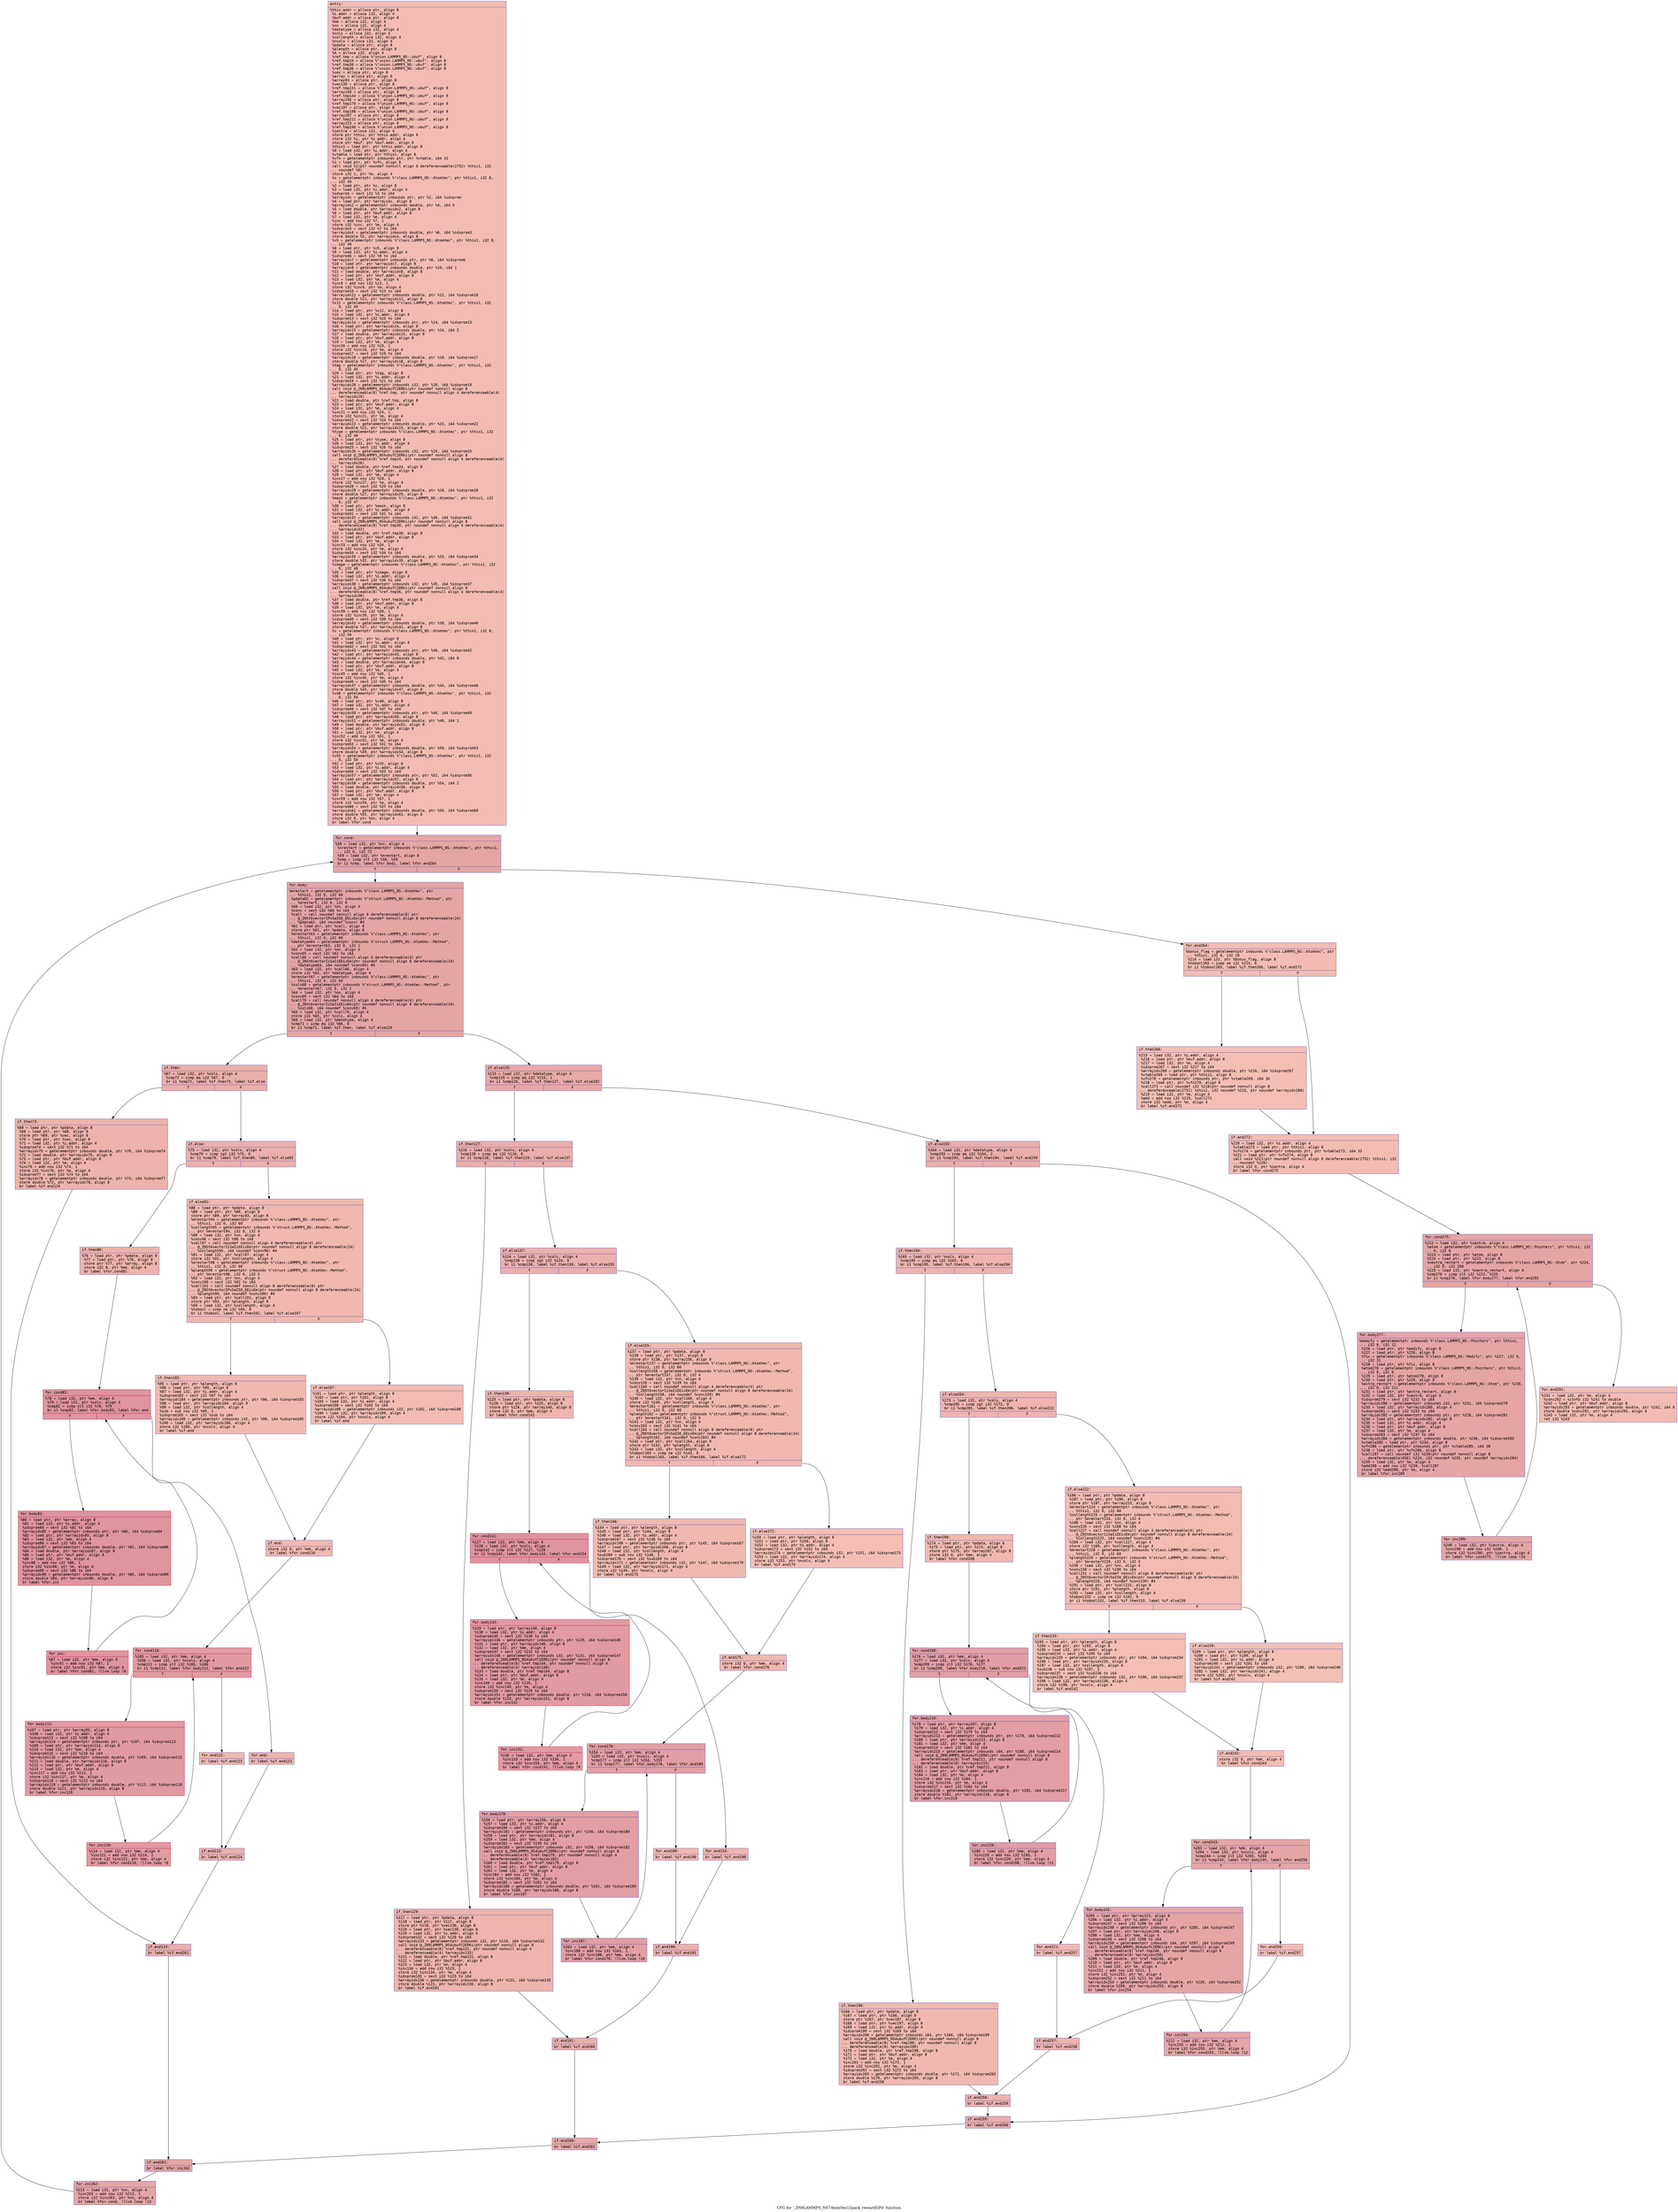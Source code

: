 digraph "CFG for '_ZN9LAMMPS_NS7AtomVec12pack_restartEiPd' function" {
	label="CFG for '_ZN9LAMMPS_NS7AtomVec12pack_restartEiPd' function";

	Node0x56285aaa8e90 [shape=record,color="#3d50c3ff", style=filled, fillcolor="#e1675170" fontname="Courier",label="{entry:\l|  %this.addr = alloca ptr, align 8\l  %i.addr = alloca i32, align 4\l  %buf.addr = alloca ptr, align 8\l  %mm = alloca i32, align 4\l  %nn = alloca i32, align 4\l  %datatype = alloca i32, align 4\l  %cols = alloca i32, align 4\l  %collength = alloca i32, align 4\l  %ncols = alloca i32, align 4\l  %pdata = alloca ptr, align 8\l  %plength = alloca ptr, align 8\l  %m = alloca i32, align 4\l  %ref.tmp = alloca %\"union.LAMMPS_NS::ubuf\", align 8\l  %ref.tmp24 = alloca %\"union.LAMMPS_NS::ubuf\", align 8\l  %ref.tmp30 = alloca %\"union.LAMMPS_NS::ubuf\", align 8\l  %ref.tmp36 = alloca %\"union.LAMMPS_NS::ubuf\", align 8\l  %vec = alloca ptr, align 8\l  %array = alloca ptr, align 8\l  %array93 = alloca ptr, align 8\l  %vec130 = alloca ptr, align 8\l  %ref.tmp131 = alloca %\"union.LAMMPS_NS::ubuf\", align 8\l  %array140 = alloca ptr, align 8\l  %ref.tmp144 = alloca %\"union.LAMMPS_NS::ubuf\", align 8\l  %array156 = alloca ptr, align 8\l  %ref.tmp179 = alloca %\"union.LAMMPS_NS::ubuf\", align 8\l  %vec197 = alloca ptr, align 8\l  %ref.tmp198 = alloca %\"union.LAMMPS_NS::ubuf\", align 8\l  %array207 = alloca ptr, align 8\l  %ref.tmp211 = alloca %\"union.LAMMPS_NS::ubuf\", align 8\l  %array223 = alloca ptr, align 8\l  %ref.tmp246 = alloca %\"union.LAMMPS_NS::ubuf\", align 8\l  %iextra = alloca i32, align 4\l  store ptr %this, ptr %this.addr, align 8\l  store i32 %i, ptr %i.addr, align 4\l  store ptr %buf, ptr %buf.addr, align 8\l  %this1 = load ptr, ptr %this.addr, align 8\l  %0 = load i32, ptr %i.addr, align 4\l  %vtable = load ptr, ptr %this1, align 8\l  %vfn = getelementptr inbounds ptr, ptr %vtable, i64 32\l  %1 = load ptr, ptr %vfn, align 8\l  call void %1(ptr noundef nonnull align 8 dereferenceable(2752) %this1, i32\l... noundef %0)\l  store i32 1, ptr %m, align 4\l  %x = getelementptr inbounds %\"class.LAMMPS_NS::AtomVec\", ptr %this1, i32 0,\l... i32 49\l  %2 = load ptr, ptr %x, align 8\l  %3 = load i32, ptr %i.addr, align 4\l  %idxprom = sext i32 %3 to i64\l  %arrayidx = getelementptr inbounds ptr, ptr %2, i64 %idxprom\l  %4 = load ptr, ptr %arrayidx, align 8\l  %arrayidx2 = getelementptr inbounds double, ptr %4, i64 0\l  %5 = load double, ptr %arrayidx2, align 8\l  %6 = load ptr, ptr %buf.addr, align 8\l  %7 = load i32, ptr %m, align 4\l  %inc = add nsw i32 %7, 1\l  store i32 %inc, ptr %m, align 4\l  %idxprom3 = sext i32 %7 to i64\l  %arrayidx4 = getelementptr inbounds double, ptr %6, i64 %idxprom3\l  store double %5, ptr %arrayidx4, align 8\l  %x5 = getelementptr inbounds %\"class.LAMMPS_NS::AtomVec\", ptr %this1, i32 0,\l... i32 49\l  %8 = load ptr, ptr %x5, align 8\l  %9 = load i32, ptr %i.addr, align 4\l  %idxprom6 = sext i32 %9 to i64\l  %arrayidx7 = getelementptr inbounds ptr, ptr %8, i64 %idxprom6\l  %10 = load ptr, ptr %arrayidx7, align 8\l  %arrayidx8 = getelementptr inbounds double, ptr %10, i64 1\l  %11 = load double, ptr %arrayidx8, align 8\l  %12 = load ptr, ptr %buf.addr, align 8\l  %13 = load i32, ptr %m, align 4\l  %inc9 = add nsw i32 %13, 1\l  store i32 %inc9, ptr %m, align 4\l  %idxprom10 = sext i32 %13 to i64\l  %arrayidx11 = getelementptr inbounds double, ptr %12, i64 %idxprom10\l  store double %11, ptr %arrayidx11, align 8\l  %x12 = getelementptr inbounds %\"class.LAMMPS_NS::AtomVec\", ptr %this1, i32\l... 0, i32 49\l  %14 = load ptr, ptr %x12, align 8\l  %15 = load i32, ptr %i.addr, align 4\l  %idxprom13 = sext i32 %15 to i64\l  %arrayidx14 = getelementptr inbounds ptr, ptr %14, i64 %idxprom13\l  %16 = load ptr, ptr %arrayidx14, align 8\l  %arrayidx15 = getelementptr inbounds double, ptr %16, i64 2\l  %17 = load double, ptr %arrayidx15, align 8\l  %18 = load ptr, ptr %buf.addr, align 8\l  %19 = load i32, ptr %m, align 4\l  %inc16 = add nsw i32 %19, 1\l  store i32 %inc16, ptr %m, align 4\l  %idxprom17 = sext i32 %19 to i64\l  %arrayidx18 = getelementptr inbounds double, ptr %18, i64 %idxprom17\l  store double %17, ptr %arrayidx18, align 8\l  %tag = getelementptr inbounds %\"class.LAMMPS_NS::AtomVec\", ptr %this1, i32\l... 0, i32 45\l  %20 = load ptr, ptr %tag, align 8\l  %21 = load i32, ptr %i.addr, align 4\l  %idxprom19 = sext i32 %21 to i64\l  %arrayidx20 = getelementptr inbounds i32, ptr %20, i64 %idxprom19\l  call void @_ZN9LAMMPS_NS4ubufC2ERKi(ptr noundef nonnull align 8\l... dereferenceable(8) %ref.tmp, ptr noundef nonnull align 4 dereferenceable(4)\l... %arrayidx20)\l  %22 = load double, ptr %ref.tmp, align 8\l  %23 = load ptr, ptr %buf.addr, align 8\l  %24 = load i32, ptr %m, align 4\l  %inc21 = add nsw i32 %24, 1\l  store i32 %inc21, ptr %m, align 4\l  %idxprom22 = sext i32 %24 to i64\l  %arrayidx23 = getelementptr inbounds double, ptr %23, i64 %idxprom22\l  store double %22, ptr %arrayidx23, align 8\l  %type = getelementptr inbounds %\"class.LAMMPS_NS::AtomVec\", ptr %this1, i32\l... 0, i32 46\l  %25 = load ptr, ptr %type, align 8\l  %26 = load i32, ptr %i.addr, align 4\l  %idxprom25 = sext i32 %26 to i64\l  %arrayidx26 = getelementptr inbounds i32, ptr %25, i64 %idxprom25\l  call void @_ZN9LAMMPS_NS4ubufC2ERKi(ptr noundef nonnull align 8\l... dereferenceable(8) %ref.tmp24, ptr noundef nonnull align 4 dereferenceable(4)\l... %arrayidx26)\l  %27 = load double, ptr %ref.tmp24, align 8\l  %28 = load ptr, ptr %buf.addr, align 8\l  %29 = load i32, ptr %m, align 4\l  %inc27 = add nsw i32 %29, 1\l  store i32 %inc27, ptr %m, align 4\l  %idxprom28 = sext i32 %29 to i64\l  %arrayidx29 = getelementptr inbounds double, ptr %28, i64 %idxprom28\l  store double %27, ptr %arrayidx29, align 8\l  %mask = getelementptr inbounds %\"class.LAMMPS_NS::AtomVec\", ptr %this1, i32\l... 0, i32 47\l  %30 = load ptr, ptr %mask, align 8\l  %31 = load i32, ptr %i.addr, align 4\l  %idxprom31 = sext i32 %31 to i64\l  %arrayidx32 = getelementptr inbounds i32, ptr %30, i64 %idxprom31\l  call void @_ZN9LAMMPS_NS4ubufC2ERKi(ptr noundef nonnull align 8\l... dereferenceable(8) %ref.tmp30, ptr noundef nonnull align 4 dereferenceable(4)\l... %arrayidx32)\l  %32 = load double, ptr %ref.tmp30, align 8\l  %33 = load ptr, ptr %buf.addr, align 8\l  %34 = load i32, ptr %m, align 4\l  %inc33 = add nsw i32 %34, 1\l  store i32 %inc33, ptr %m, align 4\l  %idxprom34 = sext i32 %34 to i64\l  %arrayidx35 = getelementptr inbounds double, ptr %33, i64 %idxprom34\l  store double %32, ptr %arrayidx35, align 8\l  %image = getelementptr inbounds %\"class.LAMMPS_NS::AtomVec\", ptr %this1, i32\l... 0, i32 48\l  %35 = load ptr, ptr %image, align 8\l  %36 = load i32, ptr %i.addr, align 4\l  %idxprom37 = sext i32 %36 to i64\l  %arrayidx38 = getelementptr inbounds i32, ptr %35, i64 %idxprom37\l  call void @_ZN9LAMMPS_NS4ubufC2ERKi(ptr noundef nonnull align 8\l... dereferenceable(8) %ref.tmp36, ptr noundef nonnull align 4 dereferenceable(4)\l... %arrayidx38)\l  %37 = load double, ptr %ref.tmp36, align 8\l  %38 = load ptr, ptr %buf.addr, align 8\l  %39 = load i32, ptr %m, align 4\l  %inc39 = add nsw i32 %39, 1\l  store i32 %inc39, ptr %m, align 4\l  %idxprom40 = sext i32 %39 to i64\l  %arrayidx41 = getelementptr inbounds double, ptr %38, i64 %idxprom40\l  store double %37, ptr %arrayidx41, align 8\l  %v = getelementptr inbounds %\"class.LAMMPS_NS::AtomVec\", ptr %this1, i32 0,\l... i32 50\l  %40 = load ptr, ptr %v, align 8\l  %41 = load i32, ptr %i.addr, align 4\l  %idxprom42 = sext i32 %41 to i64\l  %arrayidx43 = getelementptr inbounds ptr, ptr %40, i64 %idxprom42\l  %42 = load ptr, ptr %arrayidx43, align 8\l  %arrayidx44 = getelementptr inbounds double, ptr %42, i64 0\l  %43 = load double, ptr %arrayidx44, align 8\l  %44 = load ptr, ptr %buf.addr, align 8\l  %45 = load i32, ptr %m, align 4\l  %inc45 = add nsw i32 %45, 1\l  store i32 %inc45, ptr %m, align 4\l  %idxprom46 = sext i32 %45 to i64\l  %arrayidx47 = getelementptr inbounds double, ptr %44, i64 %idxprom46\l  store double %43, ptr %arrayidx47, align 8\l  %v48 = getelementptr inbounds %\"class.LAMMPS_NS::AtomVec\", ptr %this1, i32\l... 0, i32 50\l  %46 = load ptr, ptr %v48, align 8\l  %47 = load i32, ptr %i.addr, align 4\l  %idxprom49 = sext i32 %47 to i64\l  %arrayidx50 = getelementptr inbounds ptr, ptr %46, i64 %idxprom49\l  %48 = load ptr, ptr %arrayidx50, align 8\l  %arrayidx51 = getelementptr inbounds double, ptr %48, i64 1\l  %49 = load double, ptr %arrayidx51, align 8\l  %50 = load ptr, ptr %buf.addr, align 8\l  %51 = load i32, ptr %m, align 4\l  %inc52 = add nsw i32 %51, 1\l  store i32 %inc52, ptr %m, align 4\l  %idxprom53 = sext i32 %51 to i64\l  %arrayidx54 = getelementptr inbounds double, ptr %50, i64 %idxprom53\l  store double %49, ptr %arrayidx54, align 8\l  %v55 = getelementptr inbounds %\"class.LAMMPS_NS::AtomVec\", ptr %this1, i32\l... 0, i32 50\l  %52 = load ptr, ptr %v55, align 8\l  %53 = load i32, ptr %i.addr, align 4\l  %idxprom56 = sext i32 %53 to i64\l  %arrayidx57 = getelementptr inbounds ptr, ptr %52, i64 %idxprom56\l  %54 = load ptr, ptr %arrayidx57, align 8\l  %arrayidx58 = getelementptr inbounds double, ptr %54, i64 2\l  %55 = load double, ptr %arrayidx58, align 8\l  %56 = load ptr, ptr %buf.addr, align 8\l  %57 = load i32, ptr %m, align 4\l  %inc59 = add nsw i32 %57, 1\l  store i32 %inc59, ptr %m, align 4\l  %idxprom60 = sext i32 %57 to i64\l  %arrayidx61 = getelementptr inbounds double, ptr %56, i64 %idxprom60\l  store double %55, ptr %arrayidx61, align 8\l  store i32 0, ptr %nn, align 4\l  br label %for.cond\l}"];
	Node0x56285aaa8e90 -> Node0x56285aab4070[tooltip="entry -> for.cond\nProbability 100.00%" ];
	Node0x56285aab4070 [shape=record,color="#3d50c3ff", style=filled, fillcolor="#c5333470" fontname="Courier",label="{for.cond:\l|  %58 = load i32, ptr %nn, align 4\l  %nrestart = getelementptr inbounds %\"class.LAMMPS_NS::AtomVec\", ptr %this1,\l... i32 0, i32 72\l  %59 = load i32, ptr %nrestart, align 8\l  %cmp = icmp slt i32 %58, %59\l  br i1 %cmp, label %for.body, label %for.end264\l|{<s0>T|<s1>F}}"];
	Node0x56285aab4070:s0 -> Node0x56285aab4400[tooltip="for.cond -> for.body\nProbability 96.88%" ];
	Node0x56285aab4070:s1 -> Node0x56285aab4480[tooltip="for.cond -> for.end264\nProbability 3.12%" ];
	Node0x56285aab4400 [shape=record,color="#3d50c3ff", style=filled, fillcolor="#c5333470" fontname="Courier",label="{for.body:\l|  %mrestart = getelementptr inbounds %\"class.LAMMPS_NS::AtomVec\", ptr\l... %this1, i32 0, i32 60\l  %pdata62 = getelementptr inbounds %\"struct.LAMMPS_NS::AtomVec::Method\", ptr\l... %mrestart, i32 0, i32 0\l  %60 = load i32, ptr %nn, align 4\l  %conv = sext i32 %60 to i64\l  %call = call noundef nonnull align 8 dereferenceable(8) ptr\l... @_ZNSt6vectorIPvSaIS0_EEixEm(ptr noundef nonnull align 8 dereferenceable(24)\l... %pdata62, i64 noundef %conv) #4\l  %61 = load ptr, ptr %call, align 8\l  store ptr %61, ptr %pdata, align 8\l  %mrestart63 = getelementptr inbounds %\"class.LAMMPS_NS::AtomVec\", ptr\l... %this1, i32 0, i32 60\l  %datatype64 = getelementptr inbounds %\"struct.LAMMPS_NS::AtomVec::Method\",\l... ptr %mrestart63, i32 0, i32 1\l  %62 = load i32, ptr %nn, align 4\l  %conv65 = sext i32 %62 to i64\l  %call66 = call noundef nonnull align 4 dereferenceable(4) ptr\l... @_ZNSt6vectorIiSaIiEEixEm(ptr noundef nonnull align 8 dereferenceable(24)\l... %datatype64, i64 noundef %conv65) #4\l  %63 = load i32, ptr %call66, align 4\l  store i32 %63, ptr %datatype, align 4\l  %mrestart67 = getelementptr inbounds %\"class.LAMMPS_NS::AtomVec\", ptr\l... %this1, i32 0, i32 60\l  %cols68 = getelementptr inbounds %\"struct.LAMMPS_NS::AtomVec::Method\", ptr\l... %mrestart67, i32 0, i32 2\l  %64 = load i32, ptr %nn, align 4\l  %conv69 = sext i32 %64 to i64\l  %call70 = call noundef nonnull align 4 dereferenceable(4) ptr\l... @_ZNSt6vectorIiSaIiEEixEm(ptr noundef nonnull align 8 dereferenceable(24)\l... %cols68, i64 noundef %conv69) #4\l  %65 = load i32, ptr %call70, align 4\l  store i32 %65, ptr %cols, align 4\l  %66 = load i32, ptr %datatype, align 4\l  %cmp71 = icmp eq i32 %66, 0\l  br i1 %cmp71, label %if.then, label %if.else125\l|{<s0>T|<s1>F}}"];
	Node0x56285aab4400:s0 -> Node0x56285aab5740[tooltip="for.body -> if.then\nProbability 37.50%" ];
	Node0x56285aab4400:s1 -> Node0x56285aab57b0[tooltip="for.body -> if.else125\nProbability 62.50%" ];
	Node0x56285aab5740 [shape=record,color="#3d50c3ff", style=filled, fillcolor="#d0473d70" fontname="Courier",label="{if.then:\l|  %67 = load i32, ptr %cols, align 4\l  %cmp72 = icmp eq i32 %67, 0\l  br i1 %cmp72, label %if.then73, label %if.else\l|{<s0>T|<s1>F}}"];
	Node0x56285aab5740:s0 -> Node0x56285aab59e0[tooltip="if.then -> if.then73\nProbability 37.50%" ];
	Node0x56285aab5740:s1 -> Node0x56285aab5a30[tooltip="if.then -> if.else\nProbability 62.50%" ];
	Node0x56285aab59e0 [shape=record,color="#3d50c3ff", style=filled, fillcolor="#d6524470" fontname="Courier",label="{if.then73:\l|  %68 = load ptr, ptr %pdata, align 8\l  %69 = load ptr, ptr %68, align 8\l  store ptr %69, ptr %vec, align 8\l  %70 = load ptr, ptr %vec, align 8\l  %71 = load i32, ptr %i.addr, align 4\l  %idxprom74 = sext i32 %71 to i64\l  %arrayidx75 = getelementptr inbounds double, ptr %70, i64 %idxprom74\l  %72 = load double, ptr %arrayidx75, align 8\l  %73 = load ptr, ptr %buf.addr, align 8\l  %74 = load i32, ptr %m, align 4\l  %inc76 = add nsw i32 %74, 1\l  store i32 %inc76, ptr %m, align 4\l  %idxprom77 = sext i32 %74 to i64\l  %arrayidx78 = getelementptr inbounds double, ptr %73, i64 %idxprom77\l  store double %72, ptr %arrayidx78, align 8\l  br label %if.end124\l}"];
	Node0x56285aab59e0 -> Node0x56285aab6440[tooltip="if.then73 -> if.end124\nProbability 100.00%" ];
	Node0x56285aab5a30 [shape=record,color="#3d50c3ff", style=filled, fillcolor="#d24b4070" fontname="Courier",label="{if.else:\l|  %75 = load i32, ptr %cols, align 4\l  %cmp79 = icmp sgt i32 %75, 0\l  br i1 %cmp79, label %if.then80, label %if.else92\l|{<s0>T|<s1>F}}"];
	Node0x56285aab5a30:s0 -> Node0x56285aab6660[tooltip="if.else -> if.then80\nProbability 62.50%" ];
	Node0x56285aab5a30:s1 -> Node0x56285aab66e0[tooltip="if.else -> if.else92\nProbability 37.50%" ];
	Node0x56285aab6660 [shape=record,color="#3d50c3ff", style=filled, fillcolor="#d6524470" fontname="Courier",label="{if.then80:\l|  %76 = load ptr, ptr %pdata, align 8\l  %77 = load ptr, ptr %76, align 8\l  store ptr %77, ptr %array, align 8\l  store i32 0, ptr %mm, align 4\l  br label %for.cond81\l}"];
	Node0x56285aab6660 -> Node0x56285aab6a50[tooltip="if.then80 -> for.cond81\nProbability 100.00%" ];
	Node0x56285aab6a50 [shape=record,color="#b70d28ff", style=filled, fillcolor="#b70d2870" fontname="Courier",label="{for.cond81:\l|  %78 = load i32, ptr %mm, align 4\l  %79 = load i32, ptr %cols, align 4\l  %cmp82 = icmp slt i32 %78, %79\l  br i1 %cmp82, label %for.body83, label %for.end\l|{<s0>T|<s1>F}}"];
	Node0x56285aab6a50:s0 -> Node0x56285aab6cf0[tooltip="for.cond81 -> for.body83\nProbability 96.88%" ];
	Node0x56285aab6a50:s1 -> Node0x56285aab6d70[tooltip="for.cond81 -> for.end\nProbability 3.12%" ];
	Node0x56285aab6cf0 [shape=record,color="#b70d28ff", style=filled, fillcolor="#b70d2870" fontname="Courier",label="{for.body83:\l|  %80 = load ptr, ptr %array, align 8\l  %81 = load i32, ptr %i.addr, align 4\l  %idxprom84 = sext i32 %81 to i64\l  %arrayidx85 = getelementptr inbounds ptr, ptr %80, i64 %idxprom84\l  %82 = load ptr, ptr %arrayidx85, align 8\l  %83 = load i32, ptr %mm, align 4\l  %idxprom86 = sext i32 %83 to i64\l  %arrayidx87 = getelementptr inbounds double, ptr %82, i64 %idxprom86\l  %84 = load double, ptr %arrayidx87, align 8\l  %85 = load ptr, ptr %buf.addr, align 8\l  %86 = load i32, ptr %m, align 4\l  %inc88 = add nsw i32 %86, 1\l  store i32 %inc88, ptr %m, align 4\l  %idxprom89 = sext i32 %86 to i64\l  %arrayidx90 = getelementptr inbounds double, ptr %85, i64 %idxprom89\l  store double %84, ptr %arrayidx90, align 8\l  br label %for.inc\l}"];
	Node0x56285aab6cf0 -> Node0x56285aab7850[tooltip="for.body83 -> for.inc\nProbability 100.00%" ];
	Node0x56285aab7850 [shape=record,color="#b70d28ff", style=filled, fillcolor="#b70d2870" fontname="Courier",label="{for.inc:\l|  %87 = load i32, ptr %mm, align 4\l  %inc91 = add nsw i32 %87, 1\l  store i32 %inc91, ptr %mm, align 4\l  br label %for.cond81, !llvm.loop !6\l}"];
	Node0x56285aab7850 -> Node0x56285aab6a50[tooltip="for.inc -> for.cond81\nProbability 100.00%" ];
	Node0x56285aab6d70 [shape=record,color="#3d50c3ff", style=filled, fillcolor="#d6524470" fontname="Courier",label="{for.end:\l|  br label %if.end123\l}"];
	Node0x56285aab6d70 -> Node0x56285aab7cc0[tooltip="for.end -> if.end123\nProbability 100.00%" ];
	Node0x56285aab66e0 [shape=record,color="#3d50c3ff", style=filled, fillcolor="#dc5d4a70" fontname="Courier",label="{if.else92:\l|  %88 = load ptr, ptr %pdata, align 8\l  %89 = load ptr, ptr %88, align 8\l  store ptr %89, ptr %array93, align 8\l  %mrestart94 = getelementptr inbounds %\"class.LAMMPS_NS::AtomVec\", ptr\l... %this1, i32 0, i32 60\l  %collength95 = getelementptr inbounds %\"struct.LAMMPS_NS::AtomVec::Method\",\l... ptr %mrestart94, i32 0, i32 4\l  %90 = load i32, ptr %nn, align 4\l  %conv96 = sext i32 %90 to i64\l  %call97 = call noundef nonnull align 4 dereferenceable(4) ptr\l... @_ZNSt6vectorIiSaIiEEixEm(ptr noundef nonnull align 8 dereferenceable(24)\l... %collength95, i64 noundef %conv96) #4\l  %91 = load i32, ptr %call97, align 4\l  store i32 %91, ptr %collength, align 4\l  %mrestart98 = getelementptr inbounds %\"class.LAMMPS_NS::AtomVec\", ptr\l... %this1, i32 0, i32 60\l  %plength99 = getelementptr inbounds %\"struct.LAMMPS_NS::AtomVec::Method\",\l... ptr %mrestart98, i32 0, i32 5\l  %92 = load i32, ptr %nn, align 4\l  %conv100 = sext i32 %92 to i64\l  %call101 = call noundef nonnull align 8 dereferenceable(8) ptr\l... @_ZNSt6vectorIPvSaIS0_EEixEm(ptr noundef nonnull align 8 dereferenceable(24)\l... %plength99, i64 noundef %conv100) #4\l  %93 = load ptr, ptr %call101, align 8\l  store ptr %93, ptr %plength, align 8\l  %94 = load i32, ptr %collength, align 4\l  %tobool = icmp ne i32 %94, 0\l  br i1 %tobool, label %if.then102, label %if.else107\l|{<s0>T|<s1>F}}"];
	Node0x56285aab66e0:s0 -> Node0x56285aab8ba0[tooltip="if.else92 -> if.then102\nProbability 62.50%" ];
	Node0x56285aab66e0:s1 -> Node0x56285aab8bf0[tooltip="if.else92 -> if.else107\nProbability 37.50%" ];
	Node0x56285aab8ba0 [shape=record,color="#3d50c3ff", style=filled, fillcolor="#de614d70" fontname="Courier",label="{if.then102:\l|  %95 = load ptr, ptr %plength, align 8\l  %96 = load ptr, ptr %95, align 8\l  %97 = load i32, ptr %i.addr, align 4\l  %idxprom103 = sext i32 %97 to i64\l  %arrayidx104 = getelementptr inbounds ptr, ptr %96, i64 %idxprom103\l  %98 = load ptr, ptr %arrayidx104, align 8\l  %99 = load i32, ptr %collength, align 4\l  %sub = sub nsw i32 %99, 1\l  %idxprom105 = sext i32 %sub to i64\l  %arrayidx106 = getelementptr inbounds i32, ptr %98, i64 %idxprom105\l  %100 = load i32, ptr %arrayidx106, align 4\l  store i32 %100, ptr %ncols, align 4\l  br label %if.end\l}"];
	Node0x56285aab8ba0 -> Node0x56285aab2740[tooltip="if.then102 -> if.end\nProbability 100.00%" ];
	Node0x56285aab8bf0 [shape=record,color="#3d50c3ff", style=filled, fillcolor="#e1675170" fontname="Courier",label="{if.else107:\l|  %101 = load ptr, ptr %plength, align 8\l  %102 = load ptr, ptr %101, align 8\l  %103 = load i32, ptr %i.addr, align 4\l  %idxprom108 = sext i32 %103 to i64\l  %arrayidx109 = getelementptr inbounds i32, ptr %102, i64 %idxprom108\l  %104 = load i32, ptr %arrayidx109, align 4\l  store i32 %104, ptr %ncols, align 4\l  br label %if.end\l}"];
	Node0x56285aab8bf0 -> Node0x56285aab2740[tooltip="if.else107 -> if.end\nProbability 100.00%" ];
	Node0x56285aab2740 [shape=record,color="#3d50c3ff", style=filled, fillcolor="#dc5d4a70" fontname="Courier",label="{if.end:\l|  store i32 0, ptr %mm, align 4\l  br label %for.cond110\l}"];
	Node0x56285aab2740 -> Node0x56285aaba220[tooltip="if.end -> for.cond110\nProbability 100.00%" ];
	Node0x56285aaba220 [shape=record,color="#b70d28ff", style=filled, fillcolor="#bb1b2c70" fontname="Courier",label="{for.cond110:\l|  %105 = load i32, ptr %mm, align 4\l  %106 = load i32, ptr %ncols, align 4\l  %cmp111 = icmp slt i32 %105, %106\l  br i1 %cmp111, label %for.body112, label %for.end122\l|{<s0>T|<s1>F}}"];
	Node0x56285aaba220:s0 -> Node0x56285aaba4c0[tooltip="for.cond110 -> for.body112\nProbability 96.88%" ];
	Node0x56285aaba220:s1 -> Node0x56285aaba540[tooltip="for.cond110 -> for.end122\nProbability 3.12%" ];
	Node0x56285aaba4c0 [shape=record,color="#b70d28ff", style=filled, fillcolor="#bb1b2c70" fontname="Courier",label="{for.body112:\l|  %107 = load ptr, ptr %array93, align 8\l  %108 = load i32, ptr %i.addr, align 4\l  %idxprom113 = sext i32 %108 to i64\l  %arrayidx114 = getelementptr inbounds ptr, ptr %107, i64 %idxprom113\l  %109 = load ptr, ptr %arrayidx114, align 8\l  %110 = load i32, ptr %mm, align 4\l  %idxprom115 = sext i32 %110 to i64\l  %arrayidx116 = getelementptr inbounds double, ptr %109, i64 %idxprom115\l  %111 = load double, ptr %arrayidx116, align 8\l  %112 = load ptr, ptr %buf.addr, align 8\l  %113 = load i32, ptr %m, align 4\l  %inc117 = add nsw i32 %113, 1\l  store i32 %inc117, ptr %m, align 4\l  %idxprom118 = sext i32 %113 to i64\l  %arrayidx119 = getelementptr inbounds double, ptr %112, i64 %idxprom118\l  store double %111, ptr %arrayidx119, align 8\l  br label %for.inc120\l}"];
	Node0x56285aaba4c0 -> Node0x56285aabb030[tooltip="for.body112 -> for.inc120\nProbability 100.00%" ];
	Node0x56285aabb030 [shape=record,color="#b70d28ff", style=filled, fillcolor="#bb1b2c70" fontname="Courier",label="{for.inc120:\l|  %114 = load i32, ptr %mm, align 4\l  %inc121 = add nsw i32 %114, 1\l  store i32 %inc121, ptr %mm, align 4\l  br label %for.cond110, !llvm.loop !8\l}"];
	Node0x56285aabb030 -> Node0x56285aaba220[tooltip="for.inc120 -> for.cond110\nProbability 100.00%" ];
	Node0x56285aaba540 [shape=record,color="#3d50c3ff", style=filled, fillcolor="#dc5d4a70" fontname="Courier",label="{for.end122:\l|  br label %if.end123\l}"];
	Node0x56285aaba540 -> Node0x56285aab7cc0[tooltip="for.end122 -> if.end123\nProbability 100.00%" ];
	Node0x56285aab7cc0 [shape=record,color="#3d50c3ff", style=filled, fillcolor="#d24b4070" fontname="Courier",label="{if.end123:\l|  br label %if.end124\l}"];
	Node0x56285aab7cc0 -> Node0x56285aab6440[tooltip="if.end123 -> if.end124\nProbability 100.00%" ];
	Node0x56285aab6440 [shape=record,color="#3d50c3ff", style=filled, fillcolor="#d0473d70" fontname="Courier",label="{if.end124:\l|  br label %if.end261\l}"];
	Node0x56285aab6440 -> Node0x56285aabb590[tooltip="if.end124 -> if.end261\nProbability 100.00%" ];
	Node0x56285aab57b0 [shape=record,color="#3d50c3ff", style=filled, fillcolor="#ca3b3770" fontname="Courier",label="{if.else125:\l|  %115 = load i32, ptr %datatype, align 4\l  %cmp126 = icmp eq i32 %115, 1\l  br i1 %cmp126, label %if.then127, label %if.else192\l|{<s0>T|<s1>F}}"];
	Node0x56285aab57b0:s0 -> Node0x56285aabb7b0[tooltip="if.else125 -> if.then127\nProbability 50.00%" ];
	Node0x56285aab57b0:s1 -> Node0x56285aabb830[tooltip="if.else125 -> if.else192\nProbability 50.00%" ];
	Node0x56285aabb7b0 [shape=record,color="#3d50c3ff", style=filled, fillcolor="#d0473d70" fontname="Courier",label="{if.then127:\l|  %116 = load i32, ptr %cols, align 4\l  %cmp128 = icmp eq i32 %116, 0\l  br i1 %cmp128, label %if.then129, label %if.else137\l|{<s0>T|<s1>F}}"];
	Node0x56285aabb7b0:s0 -> Node0x56285aabba90[tooltip="if.then127 -> if.then129\nProbability 37.50%" ];
	Node0x56285aabb7b0:s1 -> Node0x56285aabbb10[tooltip="if.then127 -> if.else137\nProbability 62.50%" ];
	Node0x56285aabba90 [shape=record,color="#3d50c3ff", style=filled, fillcolor="#d8564670" fontname="Courier",label="{if.then129:\l|  %117 = load ptr, ptr %pdata, align 8\l  %118 = load ptr, ptr %117, align 8\l  store ptr %118, ptr %vec130, align 8\l  %119 = load ptr, ptr %vec130, align 8\l  %120 = load i32, ptr %i.addr, align 4\l  %idxprom132 = sext i32 %120 to i64\l  %arrayidx133 = getelementptr inbounds i32, ptr %119, i64 %idxprom132\l  call void @_ZN9LAMMPS_NS4ubufC2ERKi(ptr noundef nonnull align 8\l... dereferenceable(8) %ref.tmp131, ptr noundef nonnull align 4\l... dereferenceable(4) %arrayidx133)\l  %121 = load double, ptr %ref.tmp131, align 8\l  %122 = load ptr, ptr %buf.addr, align 8\l  %123 = load i32, ptr %m, align 4\l  %inc134 = add nsw i32 %123, 1\l  store i32 %inc134, ptr %m, align 4\l  %idxprom135 = sext i32 %123 to i64\l  %arrayidx136 = getelementptr inbounds double, ptr %122, i64 %idxprom135\l  store double %121, ptr %arrayidx136, align 8\l  br label %if.end191\l}"];
	Node0x56285aabba90 -> Node0x56285aab3120[tooltip="if.then129 -> if.end191\nProbability 100.00%" ];
	Node0x56285aabbb10 [shape=record,color="#3d50c3ff", style=filled, fillcolor="#d24b4070" fontname="Courier",label="{if.else137:\l|  %124 = load i32, ptr %cols, align 4\l  %cmp138 = icmp sgt i32 %124, 0\l  br i1 %cmp138, label %if.then139, label %if.else155\l|{<s0>T|<s1>F}}"];
	Node0x56285aabbb10:s0 -> Node0x56285aab3320[tooltip="if.else137 -> if.then139\nProbability 62.50%" ];
	Node0x56285aabbb10:s1 -> Node0x56285aab33a0[tooltip="if.else137 -> if.else155\nProbability 37.50%" ];
	Node0x56285aab3320 [shape=record,color="#3d50c3ff", style=filled, fillcolor="#d8564670" fontname="Courier",label="{if.then139:\l|  %125 = load ptr, ptr %pdata, align 8\l  %126 = load ptr, ptr %125, align 8\l  store ptr %126, ptr %array140, align 8\l  store i32 0, ptr %mm, align 4\l  br label %for.cond141\l}"];
	Node0x56285aab3320 -> Node0x56285aab3710[tooltip="if.then139 -> for.cond141\nProbability 100.00%" ];
	Node0x56285aab3710 [shape=record,color="#b70d28ff", style=filled, fillcolor="#b70d2870" fontname="Courier",label="{for.cond141:\l|  %127 = load i32, ptr %mm, align 4\l  %128 = load i32, ptr %cols, align 4\l  %cmp142 = icmp slt i32 %127, %128\l  br i1 %cmp142, label %for.body143, label %for.end154\l|{<s0>T|<s1>F}}"];
	Node0x56285aab3710:s0 -> Node0x56285aab39b0[tooltip="for.cond141 -> for.body143\nProbability 96.88%" ];
	Node0x56285aab3710:s1 -> Node0x56285aab3a30[tooltip="for.cond141 -> for.end154\nProbability 3.12%" ];
	Node0x56285aab39b0 [shape=record,color="#b70d28ff", style=filled, fillcolor="#bb1b2c70" fontname="Courier",label="{for.body143:\l|  %129 = load ptr, ptr %array140, align 8\l  %130 = load i32, ptr %i.addr, align 4\l  %idxprom145 = sext i32 %130 to i64\l  %arrayidx146 = getelementptr inbounds ptr, ptr %129, i64 %idxprom145\l  %131 = load ptr, ptr %arrayidx146, align 8\l  %132 = load i32, ptr %mm, align 4\l  %idxprom147 = sext i32 %132 to i64\l  %arrayidx148 = getelementptr inbounds i32, ptr %131, i64 %idxprom147\l  call void @_ZN9LAMMPS_NS4ubufC2ERKi(ptr noundef nonnull align 8\l... dereferenceable(8) %ref.tmp144, ptr noundef nonnull align 4\l... dereferenceable(4) %arrayidx148)\l  %133 = load double, ptr %ref.tmp144, align 8\l  %134 = load ptr, ptr %buf.addr, align 8\l  %135 = load i32, ptr %m, align 4\l  %inc149 = add nsw i32 %135, 1\l  store i32 %inc149, ptr %m, align 4\l  %idxprom150 = sext i32 %135 to i64\l  %arrayidx151 = getelementptr inbounds double, ptr %134, i64 %idxprom150\l  store double %133, ptr %arrayidx151, align 8\l  br label %for.inc152\l}"];
	Node0x56285aab39b0 -> Node0x56285aabe7a0[tooltip="for.body143 -> for.inc152\nProbability 100.00%" ];
	Node0x56285aabe7a0 [shape=record,color="#b70d28ff", style=filled, fillcolor="#bb1b2c70" fontname="Courier",label="{for.inc152:\l|  %136 = load i32, ptr %mm, align 4\l  %inc153 = add nsw i32 %136, 1\l  store i32 %inc153, ptr %mm, align 4\l  br label %for.cond141, !llvm.loop !9\l}"];
	Node0x56285aabe7a0 -> Node0x56285aab3710[tooltip="for.inc152 -> for.cond141\nProbability 100.00%" ];
	Node0x56285aab3a30 [shape=record,color="#3d50c3ff", style=filled, fillcolor="#d8564670" fontname="Courier",label="{for.end154:\l|  br label %if.end190\l}"];
	Node0x56285aab3a30 -> Node0x56285aabec00[tooltip="for.end154 -> if.end190\nProbability 100.00%" ];
	Node0x56285aab33a0 [shape=record,color="#3d50c3ff", style=filled, fillcolor="#dc5d4a70" fontname="Courier",label="{if.else155:\l|  %137 = load ptr, ptr %pdata, align 8\l  %138 = load ptr, ptr %137, align 8\l  store ptr %138, ptr %array156, align 8\l  %mrestart157 = getelementptr inbounds %\"class.LAMMPS_NS::AtomVec\", ptr\l... %this1, i32 0, i32 60\l  %collength158 = getelementptr inbounds %\"struct.LAMMPS_NS::AtomVec::Method\",\l... ptr %mrestart157, i32 0, i32 4\l  %139 = load i32, ptr %nn, align 4\l  %conv159 = sext i32 %139 to i64\l  %call160 = call noundef nonnull align 4 dereferenceable(4) ptr\l... @_ZNSt6vectorIiSaIiEEixEm(ptr noundef nonnull align 8 dereferenceable(24)\l... %collength158, i64 noundef %conv159) #4\l  %140 = load i32, ptr %call160, align 4\l  store i32 %140, ptr %collength, align 4\l  %mrestart161 = getelementptr inbounds %\"class.LAMMPS_NS::AtomVec\", ptr\l... %this1, i32 0, i32 60\l  %plength162 = getelementptr inbounds %\"struct.LAMMPS_NS::AtomVec::Method\",\l... ptr %mrestart161, i32 0, i32 5\l  %141 = load i32, ptr %nn, align 4\l  %conv163 = sext i32 %141 to i64\l  %call164 = call noundef nonnull align 8 dereferenceable(8) ptr\l... @_ZNSt6vectorIPvSaIS0_EEixEm(ptr noundef nonnull align 8 dereferenceable(24)\l... %plength162, i64 noundef %conv163) #4\l  %142 = load ptr, ptr %call164, align 8\l  store ptr %142, ptr %plength, align 8\l  %143 = load i32, ptr %collength, align 4\l  %tobool165 = icmp ne i32 %143, 0\l  br i1 %tobool165, label %if.then166, label %if.else172\l|{<s0>T|<s1>F}}"];
	Node0x56285aab33a0:s0 -> Node0x56285aabfae0[tooltip="if.else155 -> if.then166\nProbability 62.50%" ];
	Node0x56285aab33a0:s1 -> Node0x56285aabfb30[tooltip="if.else155 -> if.else172\nProbability 37.50%" ];
	Node0x56285aabfae0 [shape=record,color="#3d50c3ff", style=filled, fillcolor="#de614d70" fontname="Courier",label="{if.then166:\l|  %144 = load ptr, ptr %plength, align 8\l  %145 = load ptr, ptr %144, align 8\l  %146 = load i32, ptr %i.addr, align 4\l  %idxprom167 = sext i32 %146 to i64\l  %arrayidx168 = getelementptr inbounds ptr, ptr %145, i64 %idxprom167\l  %147 = load ptr, ptr %arrayidx168, align 8\l  %148 = load i32, ptr %collength, align 4\l  %sub169 = sub nsw i32 %148, 1\l  %idxprom170 = sext i32 %sub169 to i64\l  %arrayidx171 = getelementptr inbounds i32, ptr %147, i64 %idxprom170\l  %149 = load i32, ptr %arrayidx171, align 4\l  store i32 %149, ptr %ncols, align 4\l  br label %if.end175\l}"];
	Node0x56285aabfae0 -> Node0x56285aac0370[tooltip="if.then166 -> if.end175\nProbability 100.00%" ];
	Node0x56285aabfb30 [shape=record,color="#3d50c3ff", style=filled, fillcolor="#e36c5570" fontname="Courier",label="{if.else172:\l|  %150 = load ptr, ptr %plength, align 8\l  %151 = load ptr, ptr %150, align 8\l  %152 = load i32, ptr %i.addr, align 4\l  %idxprom173 = sext i32 %152 to i64\l  %arrayidx174 = getelementptr inbounds i32, ptr %151, i64 %idxprom173\l  %153 = load i32, ptr %arrayidx174, align 4\l  store i32 %153, ptr %ncols, align 4\l  br label %if.end175\l}"];
	Node0x56285aabfb30 -> Node0x56285aac0370[tooltip="if.else172 -> if.end175\nProbability 100.00%" ];
	Node0x56285aac0370 [shape=record,color="#3d50c3ff", style=filled, fillcolor="#dc5d4a70" fontname="Courier",label="{if.end175:\l|  store i32 0, ptr %mm, align 4\l  br label %for.cond176\l}"];
	Node0x56285aac0370 -> Node0x56285aac0980[tooltip="if.end175 -> for.cond176\nProbability 100.00%" ];
	Node0x56285aac0980 [shape=record,color="#3d50c3ff", style=filled, fillcolor="#be242e70" fontname="Courier",label="{for.cond176:\l|  %154 = load i32, ptr %mm, align 4\l  %155 = load i32, ptr %ncols, align 4\l  %cmp177 = icmp slt i32 %154, %155\l  br i1 %cmp177, label %for.body178, label %for.end189\l|{<s0>T|<s1>F}}"];
	Node0x56285aac0980:s0 -> Node0x56285aac0c20[tooltip="for.cond176 -> for.body178\nProbability 96.88%" ];
	Node0x56285aac0980:s1 -> Node0x56285aac0ca0[tooltip="for.cond176 -> for.end189\nProbability 3.12%" ];
	Node0x56285aac0c20 [shape=record,color="#3d50c3ff", style=filled, fillcolor="#be242e70" fontname="Courier",label="{for.body178:\l|  %156 = load ptr, ptr %array156, align 8\l  %157 = load i32, ptr %i.addr, align 4\l  %idxprom180 = sext i32 %157 to i64\l  %arrayidx181 = getelementptr inbounds ptr, ptr %156, i64 %idxprom180\l  %158 = load ptr, ptr %arrayidx181, align 8\l  %159 = load i32, ptr %mm, align 4\l  %idxprom182 = sext i32 %159 to i64\l  %arrayidx183 = getelementptr inbounds i32, ptr %158, i64 %idxprom182\l  call void @_ZN9LAMMPS_NS4ubufC2ERKi(ptr noundef nonnull align 8\l... dereferenceable(8) %ref.tmp179, ptr noundef nonnull align 4\l... dereferenceable(4) %arrayidx183)\l  %160 = load double, ptr %ref.tmp179, align 8\l  %161 = load ptr, ptr %buf.addr, align 8\l  %162 = load i32, ptr %m, align 4\l  %inc184 = add nsw i32 %162, 1\l  store i32 %inc184, ptr %m, align 4\l  %idxprom185 = sext i32 %162 to i64\l  %arrayidx186 = getelementptr inbounds double, ptr %161, i64 %idxprom185\l  store double %160, ptr %arrayidx186, align 8\l  br label %for.inc187\l}"];
	Node0x56285aac0c20 -> Node0x56285aac18c0[tooltip="for.body178 -> for.inc187\nProbability 100.00%" ];
	Node0x56285aac18c0 [shape=record,color="#3d50c3ff", style=filled, fillcolor="#be242e70" fontname="Courier",label="{for.inc187:\l|  %163 = load i32, ptr %mm, align 4\l  %inc188 = add nsw i32 %163, 1\l  store i32 %inc188, ptr %mm, align 4\l  br label %for.cond176, !llvm.loop !10\l}"];
	Node0x56285aac18c0 -> Node0x56285aac0980[tooltip="for.inc187 -> for.cond176\nProbability 100.00%" ];
	Node0x56285aac0ca0 [shape=record,color="#3d50c3ff", style=filled, fillcolor="#dc5d4a70" fontname="Courier",label="{for.end189:\l|  br label %if.end190\l}"];
	Node0x56285aac0ca0 -> Node0x56285aabec00[tooltip="for.end189 -> if.end190\nProbability 100.00%" ];
	Node0x56285aabec00 [shape=record,color="#3d50c3ff", style=filled, fillcolor="#d24b4070" fontname="Courier",label="{if.end190:\l|  br label %if.end191\l}"];
	Node0x56285aabec00 -> Node0x56285aab3120[tooltip="if.end190 -> if.end191\nProbability 100.00%" ];
	Node0x56285aab3120 [shape=record,color="#3d50c3ff", style=filled, fillcolor="#d0473d70" fontname="Courier",label="{if.end191:\l|  br label %if.end260\l}"];
	Node0x56285aab3120 -> Node0x56285aac1e00[tooltip="if.end191 -> if.end260\nProbability 100.00%" ];
	Node0x56285aabb830 [shape=record,color="#3d50c3ff", style=filled, fillcolor="#d0473d70" fontname="Courier",label="{if.else192:\l|  %164 = load i32, ptr %datatype, align 4\l  %cmp193 = icmp eq i32 %164, 2\l  br i1 %cmp193, label %if.then194, label %if.end259\l|{<s0>T|<s1>F}}"];
	Node0x56285aabb830:s0 -> Node0x56285aac2020[tooltip="if.else192 -> if.then194\nProbability 50.00%" ];
	Node0x56285aabb830:s1 -> Node0x56285aac20a0[tooltip="if.else192 -> if.end259\nProbability 50.00%" ];
	Node0x56285aac2020 [shape=record,color="#3d50c3ff", style=filled, fillcolor="#d6524470" fontname="Courier",label="{if.then194:\l|  %165 = load i32, ptr %cols, align 4\l  %cmp195 = icmp eq i32 %165, 0\l  br i1 %cmp195, label %if.then196, label %if.else204\l|{<s0>T|<s1>F}}"];
	Node0x56285aac2020:s0 -> Node0x56285aac2300[tooltip="if.then194 -> if.then196\nProbability 37.50%" ];
	Node0x56285aac2020:s1 -> Node0x56285aac2380[tooltip="if.then194 -> if.else204\nProbability 62.50%" ];
	Node0x56285aac2300 [shape=record,color="#3d50c3ff", style=filled, fillcolor="#de614d70" fontname="Courier",label="{if.then196:\l|  %166 = load ptr, ptr %pdata, align 8\l  %167 = load ptr, ptr %166, align 8\l  store ptr %167, ptr %vec197, align 8\l  %168 = load ptr, ptr %vec197, align 8\l  %169 = load i32, ptr %i.addr, align 4\l  %idxprom199 = sext i32 %169 to i64\l  %arrayidx200 = getelementptr inbounds i64, ptr %168, i64 %idxprom199\l  call void @_ZN9LAMMPS_NS4ubufC2ERKl(ptr noundef nonnull align 8\l... dereferenceable(8) %ref.tmp198, ptr noundef nonnull align 8\l... dereferenceable(8) %arrayidx200)\l  %170 = load double, ptr %ref.tmp198, align 8\l  %171 = load ptr, ptr %buf.addr, align 8\l  %172 = load i32, ptr %m, align 4\l  %inc201 = add nsw i32 %172, 1\l  store i32 %inc201, ptr %m, align 4\l  %idxprom202 = sext i32 %172 to i64\l  %arrayidx203 = getelementptr inbounds double, ptr %171, i64 %idxprom202\l  store double %170, ptr %arrayidx203, align 8\l  br label %if.end258\l}"];
	Node0x56285aac2300 -> Node0x56285aac2ed0[tooltip="if.then196 -> if.end258\nProbability 100.00%" ];
	Node0x56285aac2380 [shape=record,color="#3d50c3ff", style=filled, fillcolor="#d8564670" fontname="Courier",label="{if.else204:\l|  %173 = load i32, ptr %cols, align 4\l  %cmp205 = icmp sgt i32 %173, 0\l  br i1 %cmp205, label %if.then206, label %if.else222\l|{<s0>T|<s1>F}}"];
	Node0x56285aac2380:s0 -> Node0x56285aac30d0[tooltip="if.else204 -> if.then206\nProbability 62.50%" ];
	Node0x56285aac2380:s1 -> Node0x56285aac3150[tooltip="if.else204 -> if.else222\nProbability 37.50%" ];
	Node0x56285aac30d0 [shape=record,color="#3d50c3ff", style=filled, fillcolor="#dc5d4a70" fontname="Courier",label="{if.then206:\l|  %174 = load ptr, ptr %pdata, align 8\l  %175 = load ptr, ptr %174, align 8\l  store ptr %175, ptr %array207, align 8\l  store i32 0, ptr %mm, align 4\l  br label %for.cond208\l}"];
	Node0x56285aac30d0 -> Node0x56285aac34c0[tooltip="if.then206 -> for.cond208\nProbability 100.00%" ];
	Node0x56285aac34c0 [shape=record,color="#3d50c3ff", style=filled, fillcolor="#be242e70" fontname="Courier",label="{for.cond208:\l|  %176 = load i32, ptr %mm, align 4\l  %177 = load i32, ptr %cols, align 4\l  %cmp209 = icmp slt i32 %176, %177\l  br i1 %cmp209, label %for.body210, label %for.end221\l|{<s0>T|<s1>F}}"];
	Node0x56285aac34c0:s0 -> Node0x56285aac3760[tooltip="for.cond208 -> for.body210\nProbability 96.88%" ];
	Node0x56285aac34c0:s1 -> Node0x56285aac37e0[tooltip="for.cond208 -> for.end221\nProbability 3.12%" ];
	Node0x56285aac3760 [shape=record,color="#3d50c3ff", style=filled, fillcolor="#be242e70" fontname="Courier",label="{for.body210:\l|  %178 = load ptr, ptr %array207, align 8\l  %179 = load i32, ptr %i.addr, align 4\l  %idxprom212 = sext i32 %179 to i64\l  %arrayidx213 = getelementptr inbounds ptr, ptr %178, i64 %idxprom212\l  %180 = load ptr, ptr %arrayidx213, align 8\l  %181 = load i32, ptr %mm, align 4\l  %idxprom214 = sext i32 %181 to i64\l  %arrayidx215 = getelementptr inbounds i64, ptr %180, i64 %idxprom214\l  call void @_ZN9LAMMPS_NS4ubufC2ERKl(ptr noundef nonnull align 8\l... dereferenceable(8) %ref.tmp211, ptr noundef nonnull align 8\l... dereferenceable(8) %arrayidx215)\l  %182 = load double, ptr %ref.tmp211, align 8\l  %183 = load ptr, ptr %buf.addr, align 8\l  %184 = load i32, ptr %m, align 4\l  %inc216 = add nsw i32 %184, 1\l  store i32 %inc216, ptr %m, align 4\l  %idxprom217 = sext i32 %184 to i64\l  %arrayidx218 = getelementptr inbounds double, ptr %183, i64 %idxprom217\l  store double %182, ptr %arrayidx218, align 8\l  br label %for.inc219\l}"];
	Node0x56285aac3760 -> Node0x56285aac4460[tooltip="for.body210 -> for.inc219\nProbability 100.00%" ];
	Node0x56285aac4460 [shape=record,color="#3d50c3ff", style=filled, fillcolor="#be242e70" fontname="Courier",label="{for.inc219:\l|  %185 = load i32, ptr %mm, align 4\l  %inc220 = add nsw i32 %185, 1\l  store i32 %inc220, ptr %mm, align 4\l  br label %for.cond208, !llvm.loop !11\l}"];
	Node0x56285aac4460 -> Node0x56285aac34c0[tooltip="for.inc219 -> for.cond208\nProbability 100.00%" ];
	Node0x56285aac37e0 [shape=record,color="#3d50c3ff", style=filled, fillcolor="#dc5d4a70" fontname="Courier",label="{for.end221:\l|  br label %if.end257\l}"];
	Node0x56285aac37e0 -> Node0x56285aac48c0[tooltip="for.end221 -> if.end257\nProbability 100.00%" ];
	Node0x56285aac3150 [shape=record,color="#3d50c3ff", style=filled, fillcolor="#e1675170" fontname="Courier",label="{if.else222:\l|  %186 = load ptr, ptr %pdata, align 8\l  %187 = load ptr, ptr %186, align 8\l  store ptr %187, ptr %array223, align 8\l  %mrestart224 = getelementptr inbounds %\"class.LAMMPS_NS::AtomVec\", ptr\l... %this1, i32 0, i32 60\l  %collength225 = getelementptr inbounds %\"struct.LAMMPS_NS::AtomVec::Method\",\l... ptr %mrestart224, i32 0, i32 4\l  %188 = load i32, ptr %nn, align 4\l  %conv226 = sext i32 %188 to i64\l  %call227 = call noundef nonnull align 4 dereferenceable(4) ptr\l... @_ZNSt6vectorIiSaIiEEixEm(ptr noundef nonnull align 8 dereferenceable(24)\l... %collength225, i64 noundef %conv226) #4\l  %189 = load i32, ptr %call227, align 4\l  store i32 %189, ptr %collength, align 4\l  %mrestart228 = getelementptr inbounds %\"class.LAMMPS_NS::AtomVec\", ptr\l... %this1, i32 0, i32 60\l  %plength229 = getelementptr inbounds %\"struct.LAMMPS_NS::AtomVec::Method\",\l... ptr %mrestart228, i32 0, i32 5\l  %190 = load i32, ptr %nn, align 4\l  %conv230 = sext i32 %190 to i64\l  %call231 = call noundef nonnull align 8 dereferenceable(8) ptr\l... @_ZNSt6vectorIPvSaIS0_EEixEm(ptr noundef nonnull align 8 dereferenceable(24)\l... %plength229, i64 noundef %conv230) #4\l  %191 = load ptr, ptr %call231, align 8\l  store ptr %191, ptr %plength, align 8\l  %192 = load i32, ptr %collength, align 4\l  %tobool232 = icmp ne i32 %192, 0\l  br i1 %tobool232, label %if.then233, label %if.else239\l|{<s0>T|<s1>F}}"];
	Node0x56285aac3150:s0 -> Node0x56285aab8f20[tooltip="if.else222 -> if.then233\nProbability 62.50%" ];
	Node0x56285aac3150:s1 -> Node0x56285aab8f70[tooltip="if.else222 -> if.else239\nProbability 37.50%" ];
	Node0x56285aab8f20 [shape=record,color="#3d50c3ff", style=filled, fillcolor="#e36c5570" fontname="Courier",label="{if.then233:\l|  %193 = load ptr, ptr %plength, align 8\l  %194 = load ptr, ptr %193, align 8\l  %195 = load i32, ptr %i.addr, align 4\l  %idxprom234 = sext i32 %195 to i64\l  %arrayidx235 = getelementptr inbounds ptr, ptr %194, i64 %idxprom234\l  %196 = load ptr, ptr %arrayidx235, align 8\l  %197 = load i32, ptr %collength, align 4\l  %sub236 = sub nsw i32 %197, 1\l  %idxprom237 = sext i32 %sub236 to i64\l  %arrayidx238 = getelementptr inbounds i32, ptr %196, i64 %idxprom237\l  %198 = load i32, ptr %arrayidx238, align 4\l  store i32 %198, ptr %ncols, align 4\l  br label %if.end242\l}"];
	Node0x56285aab8f20 -> Node0x56285aab97b0[tooltip="if.then233 -> if.end242\nProbability 100.00%" ];
	Node0x56285aab8f70 [shape=record,color="#3d50c3ff", style=filled, fillcolor="#e5705870" fontname="Courier",label="{if.else239:\l|  %199 = load ptr, ptr %plength, align 8\l  %200 = load ptr, ptr %199, align 8\l  %201 = load i32, ptr %i.addr, align 4\l  %idxprom240 = sext i32 %201 to i64\l  %arrayidx241 = getelementptr inbounds i32, ptr %200, i64 %idxprom240\l  %202 = load i32, ptr %arrayidx241, align 4\l  store i32 %202, ptr %ncols, align 4\l  br label %if.end242\l}"];
	Node0x56285aab8f70 -> Node0x56285aab97b0[tooltip="if.else239 -> if.end242\nProbability 100.00%" ];
	Node0x56285aab97b0 [shape=record,color="#3d50c3ff", style=filled, fillcolor="#e1675170" fontname="Courier",label="{if.end242:\l|  store i32 0, ptr %mm, align 4\l  br label %for.cond243\l}"];
	Node0x56285aab97b0 -> Node0x56285aab9d20[tooltip="if.end242 -> for.cond243\nProbability 100.00%" ];
	Node0x56285aab9d20 [shape=record,color="#3d50c3ff", style=filled, fillcolor="#c5333470" fontname="Courier",label="{for.cond243:\l|  %203 = load i32, ptr %mm, align 4\l  %204 = load i32, ptr %ncols, align 4\l  %cmp244 = icmp slt i32 %203, %204\l  br i1 %cmp244, label %for.body245, label %for.end256\l|{<s0>T|<s1>F}}"];
	Node0x56285aab9d20:s0 -> Node0x56285aac78f0[tooltip="for.cond243 -> for.body245\nProbability 96.88%" ];
	Node0x56285aab9d20:s1 -> Node0x56285aac7970[tooltip="for.cond243 -> for.end256\nProbability 3.12%" ];
	Node0x56285aac78f0 [shape=record,color="#3d50c3ff", style=filled, fillcolor="#c5333470" fontname="Courier",label="{for.body245:\l|  %205 = load ptr, ptr %array223, align 8\l  %206 = load i32, ptr %i.addr, align 4\l  %idxprom247 = sext i32 %206 to i64\l  %arrayidx248 = getelementptr inbounds ptr, ptr %205, i64 %idxprom247\l  %207 = load ptr, ptr %arrayidx248, align 8\l  %208 = load i32, ptr %mm, align 4\l  %idxprom249 = sext i32 %208 to i64\l  %arrayidx250 = getelementptr inbounds i64, ptr %207, i64 %idxprom249\l  call void @_ZN9LAMMPS_NS4ubufC2ERKl(ptr noundef nonnull align 8\l... dereferenceable(8) %ref.tmp246, ptr noundef nonnull align 8\l... dereferenceable(8) %arrayidx250)\l  %209 = load double, ptr %ref.tmp246, align 8\l  %210 = load ptr, ptr %buf.addr, align 8\l  %211 = load i32, ptr %m, align 4\l  %inc251 = add nsw i32 %211, 1\l  store i32 %inc251, ptr %m, align 4\l  %idxprom252 = sext i32 %211 to i64\l  %arrayidx253 = getelementptr inbounds double, ptr %210, i64 %idxprom252\l  store double %209, ptr %arrayidx253, align 8\l  br label %for.inc254\l}"];
	Node0x56285aac78f0 -> Node0x56285aac8590[tooltip="for.body245 -> for.inc254\nProbability 100.00%" ];
	Node0x56285aac8590 [shape=record,color="#3d50c3ff", style=filled, fillcolor="#c5333470" fontname="Courier",label="{for.inc254:\l|  %212 = load i32, ptr %mm, align 4\l  %inc255 = add nsw i32 %212, 1\l  store i32 %inc255, ptr %mm, align 4\l  br label %for.cond243, !llvm.loop !12\l}"];
	Node0x56285aac8590 -> Node0x56285aab9d20[tooltip="for.inc254 -> for.cond243\nProbability 100.00%" ];
	Node0x56285aac7970 [shape=record,color="#3d50c3ff", style=filled, fillcolor="#e1675170" fontname="Courier",label="{for.end256:\l|  br label %if.end257\l}"];
	Node0x56285aac7970 -> Node0x56285aac48c0[tooltip="for.end256 -> if.end257\nProbability 100.00%" ];
	Node0x56285aac48c0 [shape=record,color="#3d50c3ff", style=filled, fillcolor="#d8564670" fontname="Courier",label="{if.end257:\l|  br label %if.end258\l}"];
	Node0x56285aac48c0 -> Node0x56285aac2ed0[tooltip="if.end257 -> if.end258\nProbability 100.00%" ];
	Node0x56285aac2ed0 [shape=record,color="#3d50c3ff", style=filled, fillcolor="#d6524470" fontname="Courier",label="{if.end258:\l|  br label %if.end259\l}"];
	Node0x56285aac2ed0 -> Node0x56285aac20a0[tooltip="if.end258 -> if.end259\nProbability 100.00%" ];
	Node0x56285aac20a0 [shape=record,color="#3d50c3ff", style=filled, fillcolor="#d0473d70" fontname="Courier",label="{if.end259:\l|  br label %if.end260\l}"];
	Node0x56285aac20a0 -> Node0x56285aac1e00[tooltip="if.end259 -> if.end260\nProbability 100.00%" ];
	Node0x56285aac1e00 [shape=record,color="#3d50c3ff", style=filled, fillcolor="#ca3b3770" fontname="Courier",label="{if.end260:\l|  br label %if.end261\l}"];
	Node0x56285aac1e00 -> Node0x56285aabb590[tooltip="if.end260 -> if.end261\nProbability 100.00%" ];
	Node0x56285aabb590 [shape=record,color="#3d50c3ff", style=filled, fillcolor="#c5333470" fontname="Courier",label="{if.end261:\l|  br label %for.inc262\l}"];
	Node0x56285aabb590 -> Node0x56285aac8c20[tooltip="if.end261 -> for.inc262\nProbability 100.00%" ];
	Node0x56285aac8c20 [shape=record,color="#3d50c3ff", style=filled, fillcolor="#c5333470" fontname="Courier",label="{for.inc262:\l|  %213 = load i32, ptr %nn, align 4\l  %inc263 = add nsw i32 %213, 1\l  store i32 %inc263, ptr %nn, align 4\l  br label %for.cond, !llvm.loop !13\l}"];
	Node0x56285aac8c20 -> Node0x56285aab4070[tooltip="for.inc262 -> for.cond\nProbability 100.00%" ];
	Node0x56285aab4480 [shape=record,color="#3d50c3ff", style=filled, fillcolor="#e1675170" fontname="Courier",label="{for.end264:\l|  %bonus_flag = getelementptr inbounds %\"class.LAMMPS_NS::AtomVec\", ptr\l... %this1, i32 0, i32 19\l  %214 = load i32, ptr %bonus_flag, align 8\l  %tobool265 = icmp ne i32 %214, 0\l  br i1 %tobool265, label %if.then266, label %if.end272\l|{<s0>T|<s1>F}}"];
	Node0x56285aab4480:s0 -> Node0x56285aac92d0[tooltip="for.end264 -> if.then266\nProbability 62.50%" ];
	Node0x56285aab4480:s1 -> Node0x56285aac9350[tooltip="for.end264 -> if.end272\nProbability 37.50%" ];
	Node0x56285aac92d0 [shape=record,color="#3d50c3ff", style=filled, fillcolor="#e36c5570" fontname="Courier",label="{if.then266:\l|  %215 = load i32, ptr %i.addr, align 4\l  %216 = load ptr, ptr %buf.addr, align 8\l  %217 = load i32, ptr %m, align 4\l  %idxprom267 = sext i32 %217 to i64\l  %arrayidx268 = getelementptr inbounds double, ptr %216, i64 %idxprom267\l  %vtable269 = load ptr, ptr %this1, align 8\l  %vfn270 = getelementptr inbounds ptr, ptr %vtable269, i64 36\l  %218 = load ptr, ptr %vfn270, align 8\l  %call271 = call noundef i32 %218(ptr noundef nonnull align 8\l... dereferenceable(2752) %this1, i32 noundef %215, ptr noundef %arrayidx268)\l  %219 = load i32, ptr %m, align 4\l  %add = add nsw i32 %219, %call271\l  store i32 %add, ptr %m, align 4\l  br label %if.end272\l}"];
	Node0x56285aac92d0 -> Node0x56285aac9350[tooltip="if.then266 -> if.end272\nProbability 100.00%" ];
	Node0x56285aac9350 [shape=record,color="#3d50c3ff", style=filled, fillcolor="#e1675170" fontname="Courier",label="{if.end272:\l|  %220 = load i32, ptr %i.addr, align 4\l  %vtable273 = load ptr, ptr %this1, align 8\l  %vfn274 = getelementptr inbounds ptr, ptr %vtable273, i64 33\l  %221 = load ptr, ptr %vfn274, align 8\l  call void %221(ptr noundef nonnull align 8 dereferenceable(2752) %this1, i32\l... noundef %220)\l  store i32 0, ptr %iextra, align 4\l  br label %for.cond275\l}"];
	Node0x56285aac9350 -> Node0x56285aaca0a0[tooltip="if.end272 -> for.cond275\nProbability 100.00%" ];
	Node0x56285aaca0a0 [shape=record,color="#3d50c3ff", style=filled, fillcolor="#c5333470" fontname="Courier",label="{for.cond275:\l|  %222 = load i32, ptr %iextra, align 4\l  %atom = getelementptr inbounds %\"class.LAMMPS_NS::Pointers\", ptr %this1, i32\l... 0, i32 6\l  %223 = load ptr, ptr %atom, align 8\l  %224 = load ptr, ptr %223, align 8\l  %nextra_restart = getelementptr inbounds %\"class.LAMMPS_NS::Atom\", ptr %224,\l... i32 0, i32 208\l  %225 = load i32, ptr %nextra_restart, align 4\l  %cmp276 = icmp slt i32 %222, %225\l  br i1 %cmp276, label %for.body277, label %for.end291\l|{<s0>T|<s1>F}}"];
	Node0x56285aaca0a0:s0 -> Node0x56285aaca5d0[tooltip="for.cond275 -> for.body277\nProbability 96.88%" ];
	Node0x56285aaca0a0:s1 -> Node0x56285aaca650[tooltip="for.cond275 -> for.end291\nProbability 3.12%" ];
	Node0x56285aaca5d0 [shape=record,color="#3d50c3ff", style=filled, fillcolor="#c5333470" fontname="Courier",label="{for.body277:\l|  %modify = getelementptr inbounds %\"class.LAMMPS_NS::Pointers\", ptr %this1,\l... i32 0, i32 12\l  %226 = load ptr, ptr %modify, align 8\l  %227 = load ptr, ptr %226, align 8\l  %fix = getelementptr inbounds %\"class.LAMMPS_NS::Modify\", ptr %227, i32 0,\l... i32 31\l  %228 = load ptr, ptr %fix, align 8\l  %atom278 = getelementptr inbounds %\"class.LAMMPS_NS::Pointers\", ptr %this1,\l... i32 0, i32 6\l  %229 = load ptr, ptr %atom278, align 8\l  %230 = load ptr, ptr %229, align 8\l  %extra_restart = getelementptr inbounds %\"class.LAMMPS_NS::Atom\", ptr %230,\l... i32 0, i32 211\l  %231 = load ptr, ptr %extra_restart, align 8\l  %232 = load i32, ptr %iextra, align 4\l  %idxprom279 = sext i32 %232 to i64\l  %arrayidx280 = getelementptr inbounds i32, ptr %231, i64 %idxprom279\l  %233 = load i32, ptr %arrayidx280, align 4\l  %idxprom281 = sext i32 %233 to i64\l  %arrayidx282 = getelementptr inbounds ptr, ptr %228, i64 %idxprom281\l  %234 = load ptr, ptr %arrayidx282, align 8\l  %235 = load i32, ptr %i.addr, align 4\l  %236 = load ptr, ptr %buf.addr, align 8\l  %237 = load i32, ptr %m, align 4\l  %idxprom283 = sext i32 %237 to i64\l  %arrayidx284 = getelementptr inbounds double, ptr %236, i64 %idxprom283\l  %vtable285 = load ptr, ptr %234, align 8\l  %vfn286 = getelementptr inbounds ptr, ptr %vtable285, i64 38\l  %238 = load ptr, ptr %vfn286, align 8\l  %call287 = call noundef i32 %238(ptr noundef nonnull align 8\l... dereferenceable(656) %234, i32 noundef %235, ptr noundef %arrayidx284)\l  %239 = load i32, ptr %m, align 4\l  %add288 = add nsw i32 %239, %call287\l  store i32 %add288, ptr %m, align 4\l  br label %for.inc289\l}"];
	Node0x56285aaca5d0 -> Node0x56285aacb9f0[tooltip="for.body277 -> for.inc289\nProbability 100.00%" ];
	Node0x56285aacb9f0 [shape=record,color="#3d50c3ff", style=filled, fillcolor="#c5333470" fontname="Courier",label="{for.inc289:\l|  %240 = load i32, ptr %iextra, align 4\l  %inc290 = add nsw i32 %240, 1\l  store i32 %inc290, ptr %iextra, align 4\l  br label %for.cond275, !llvm.loop !14\l}"];
	Node0x56285aacb9f0 -> Node0x56285aaca0a0[tooltip="for.inc289 -> for.cond275\nProbability 100.00%" ];
	Node0x56285aaca650 [shape=record,color="#3d50c3ff", style=filled, fillcolor="#e1675170" fontname="Courier",label="{for.end291:\l|  %241 = load i32, ptr %m, align 4\l  %conv292 = sitofp i32 %241 to double\l  %242 = load ptr, ptr %buf.addr, align 8\l  %arrayidx293 = getelementptr inbounds double, ptr %242, i64 0\l  store double %conv292, ptr %arrayidx293, align 8\l  %243 = load i32, ptr %m, align 4\l  ret i32 %243\l}"];
}
